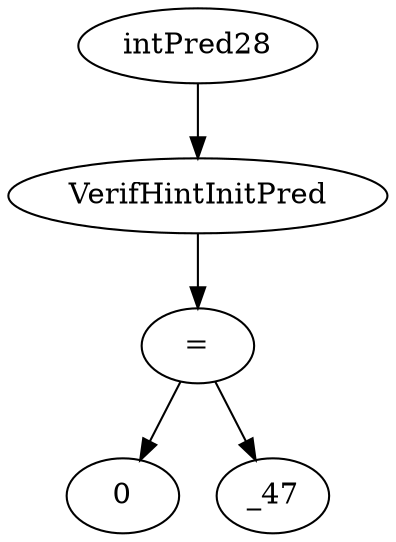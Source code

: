 digraph dag {
0 [label="intPred28"];
1 [label="VerifHintInitPred"];
2 [label="="];
3 [label="0"];
4 [label="_47"];
"0" -> "1"[label=""]
"1" -> "2"[label=""]
"2" -> "4"[label=""]
"2" -> "3"[label=""]
}

